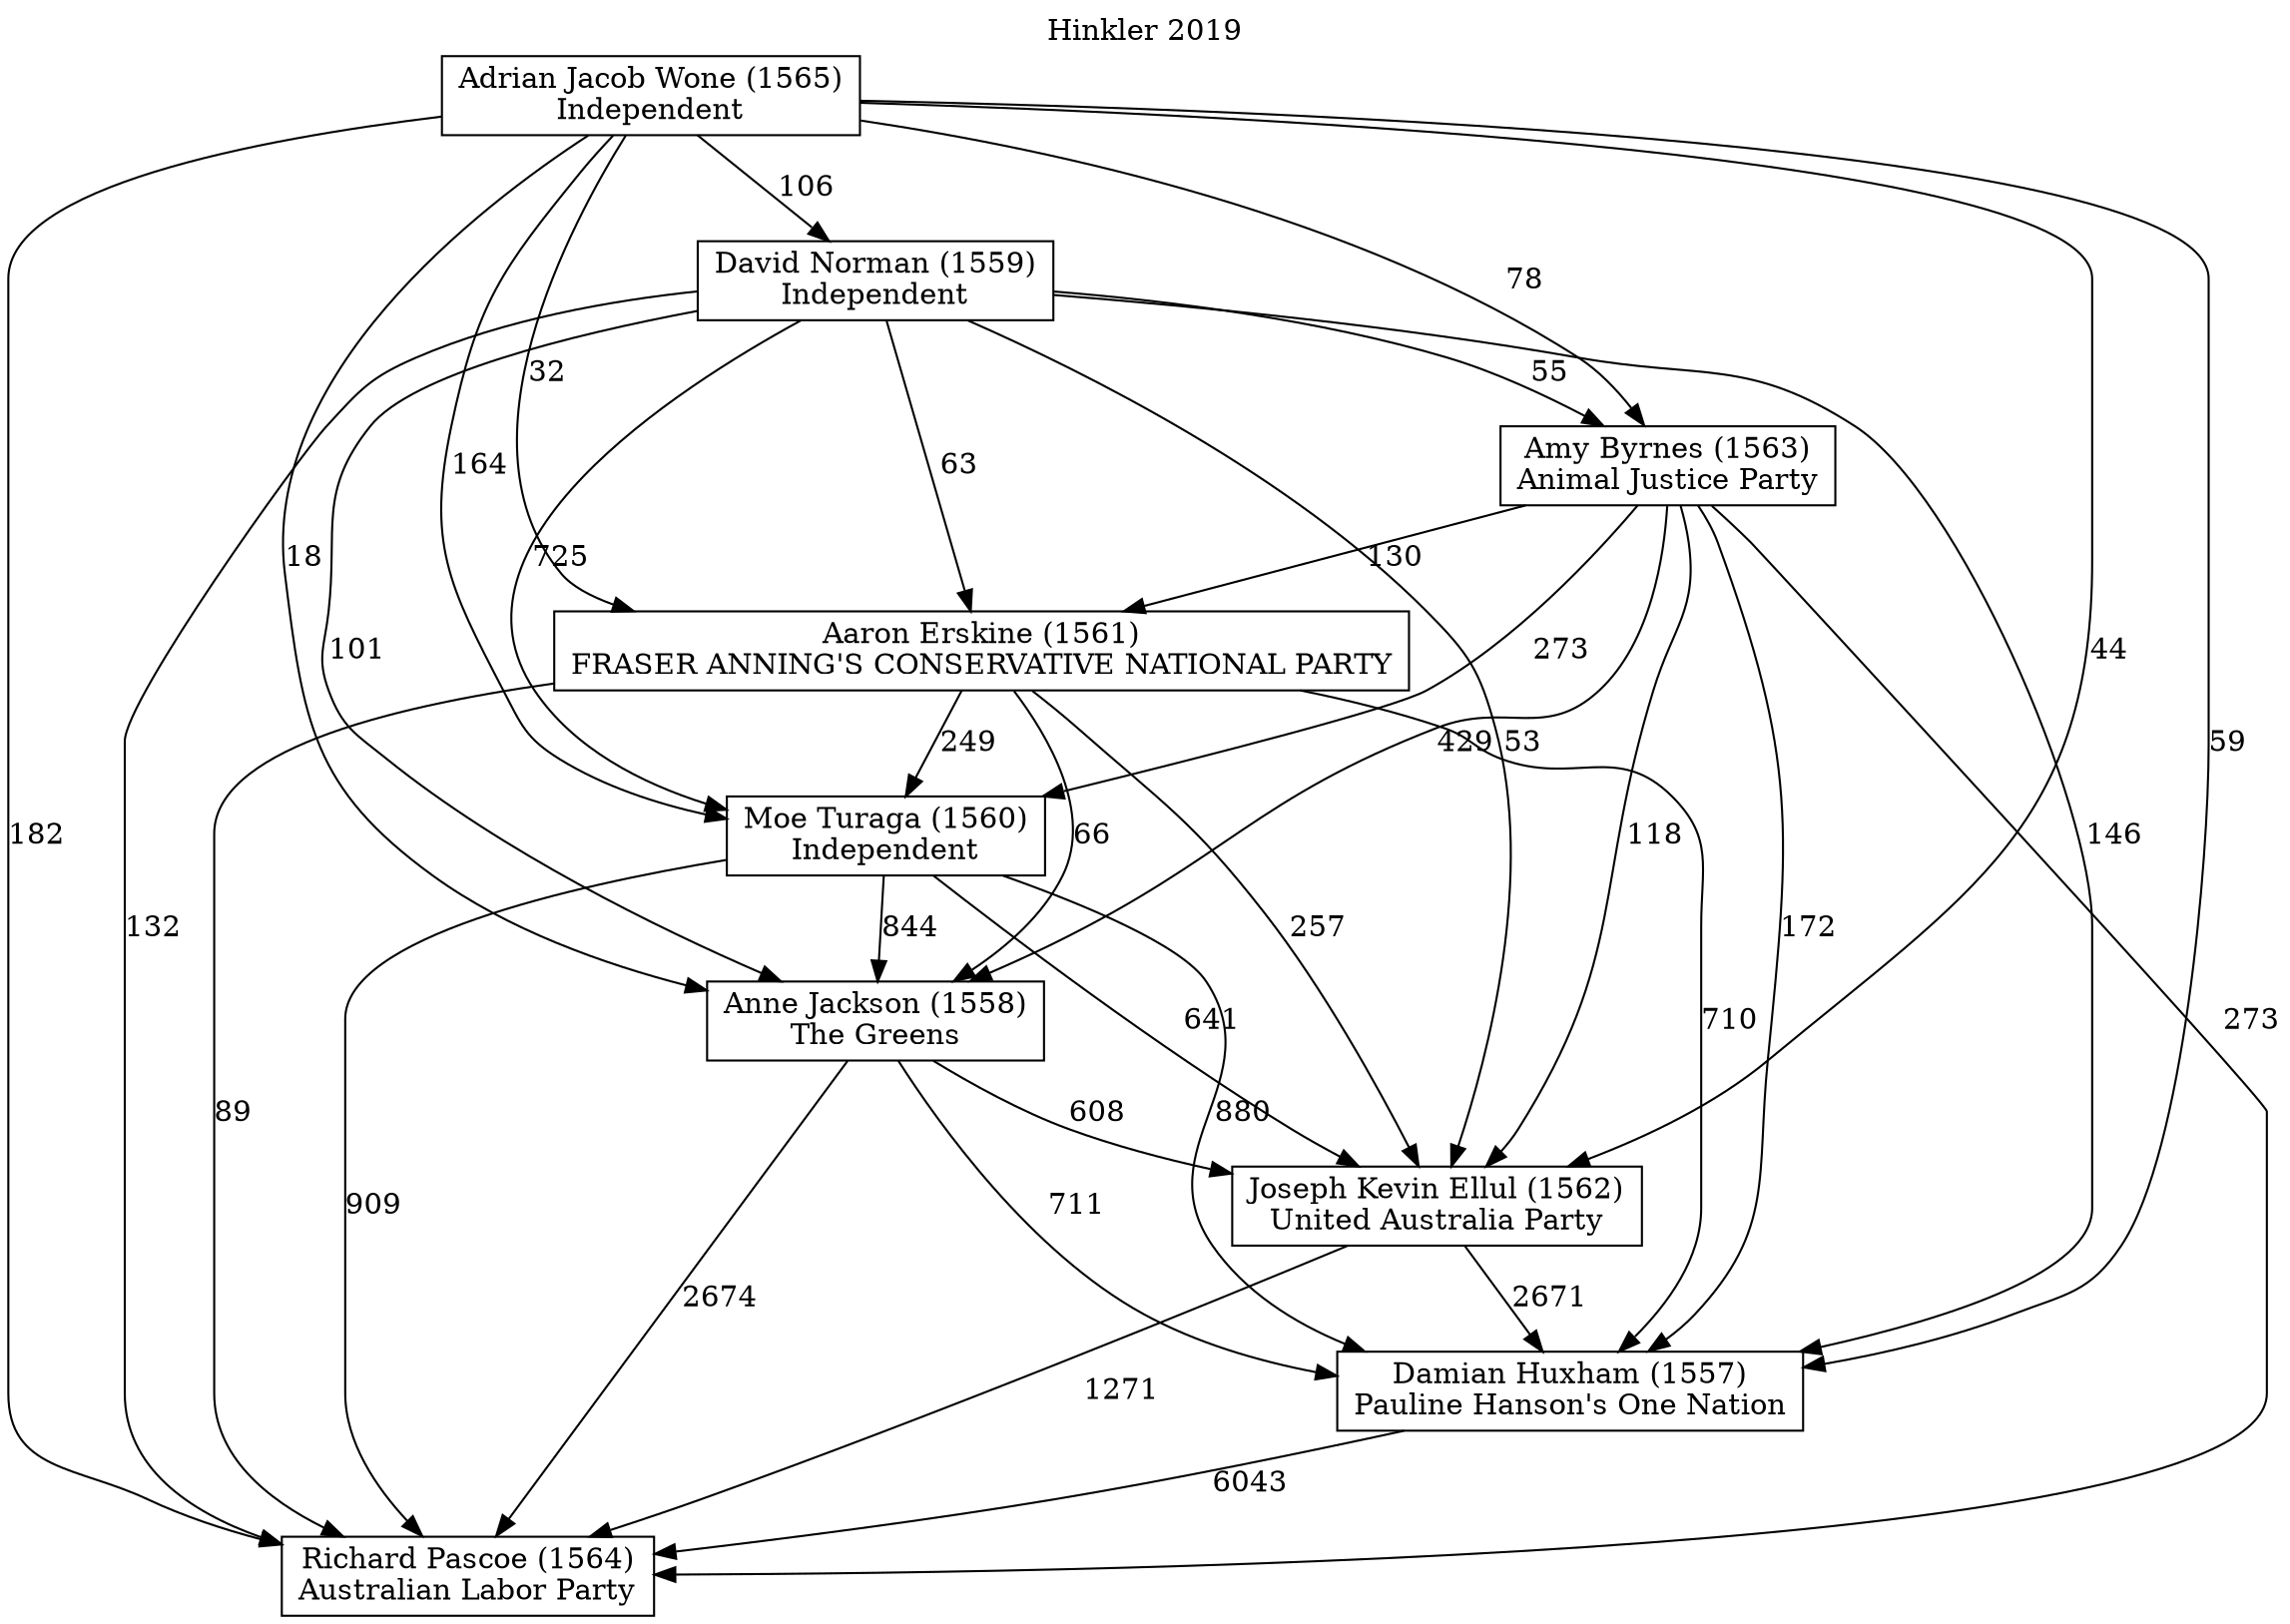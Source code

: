 // House preference flow
digraph "Richard Pascoe (1564)_Hinkler_2019" {
	graph [label="Hinkler 2019" labelloc=t mclimit=10]
	node [shape=box]
	"Aaron Erskine (1561)" [label="Aaron Erskine (1561)
FRASER ANNING'S CONSERVATIVE NATIONAL PARTY"]
	"Adrian Jacob Wone (1565)" [label="Adrian Jacob Wone (1565)
Independent"]
	"Amy Byrnes (1563)" [label="Amy Byrnes (1563)
Animal Justice Party"]
	"Anne Jackson (1558)" [label="Anne Jackson (1558)
The Greens"]
	"Damian Huxham (1557)" [label="Damian Huxham (1557)
Pauline Hanson's One Nation"]
	"David Norman (1559)" [label="David Norman (1559)
Independent"]
	"Joseph Kevin Ellul (1562)" [label="Joseph Kevin Ellul (1562)
United Australia Party"]
	"Moe Turaga (1560)" [label="Moe Turaga (1560)
Independent"]
	"Richard Pascoe (1564)" [label="Richard Pascoe (1564)
Australian Labor Party"]
	"Aaron Erskine (1561)" -> "Anne Jackson (1558)" [label=66]
	"Aaron Erskine (1561)" -> "Damian Huxham (1557)" [label=710]
	"Aaron Erskine (1561)" -> "Joseph Kevin Ellul (1562)" [label=257]
	"Aaron Erskine (1561)" -> "Moe Turaga (1560)" [label=249]
	"Aaron Erskine (1561)" -> "Richard Pascoe (1564)" [label=89]
	"Adrian Jacob Wone (1565)" -> "Aaron Erskine (1561)" [label=32]
	"Adrian Jacob Wone (1565)" -> "Amy Byrnes (1563)" [label=78]
	"Adrian Jacob Wone (1565)" -> "Anne Jackson (1558)" [label=18]
	"Adrian Jacob Wone (1565)" -> "Damian Huxham (1557)" [label=59]
	"Adrian Jacob Wone (1565)" -> "David Norman (1559)" [label=106]
	"Adrian Jacob Wone (1565)" -> "Joseph Kevin Ellul (1562)" [label=44]
	"Adrian Jacob Wone (1565)" -> "Moe Turaga (1560)" [label=164]
	"Adrian Jacob Wone (1565)" -> "Richard Pascoe (1564)" [label=182]
	"Amy Byrnes (1563)" -> "Aaron Erskine (1561)" [label=130]
	"Amy Byrnes (1563)" -> "Anne Jackson (1558)" [label=429]
	"Amy Byrnes (1563)" -> "Damian Huxham (1557)" [label=172]
	"Amy Byrnes (1563)" -> "Joseph Kevin Ellul (1562)" [label=118]
	"Amy Byrnes (1563)" -> "Moe Turaga (1560)" [label=273]
	"Amy Byrnes (1563)" -> "Richard Pascoe (1564)" [label=273]
	"Anne Jackson (1558)" -> "Damian Huxham (1557)" [label=711]
	"Anne Jackson (1558)" -> "Joseph Kevin Ellul (1562)" [label=608]
	"Anne Jackson (1558)" -> "Richard Pascoe (1564)" [label=2674]
	"Damian Huxham (1557)" -> "Richard Pascoe (1564)" [label=6043]
	"David Norman (1559)" -> "Aaron Erskine (1561)" [label=63]
	"David Norman (1559)" -> "Amy Byrnes (1563)" [label=55]
	"David Norman (1559)" -> "Anne Jackson (1558)" [label=101]
	"David Norman (1559)" -> "Damian Huxham (1557)" [label=146]
	"David Norman (1559)" -> "Joseph Kevin Ellul (1562)" [label=53]
	"David Norman (1559)" -> "Moe Turaga (1560)" [label=725]
	"David Norman (1559)" -> "Richard Pascoe (1564)" [label=132]
	"Joseph Kevin Ellul (1562)" -> "Damian Huxham (1557)" [label=2671]
	"Joseph Kevin Ellul (1562)" -> "Richard Pascoe (1564)" [label=1271]
	"Moe Turaga (1560)" -> "Anne Jackson (1558)" [label=844]
	"Moe Turaga (1560)" -> "Damian Huxham (1557)" [label=880]
	"Moe Turaga (1560)" -> "Joseph Kevin Ellul (1562)" [label=641]
	"Moe Turaga (1560)" -> "Richard Pascoe (1564)" [label=909]
}
